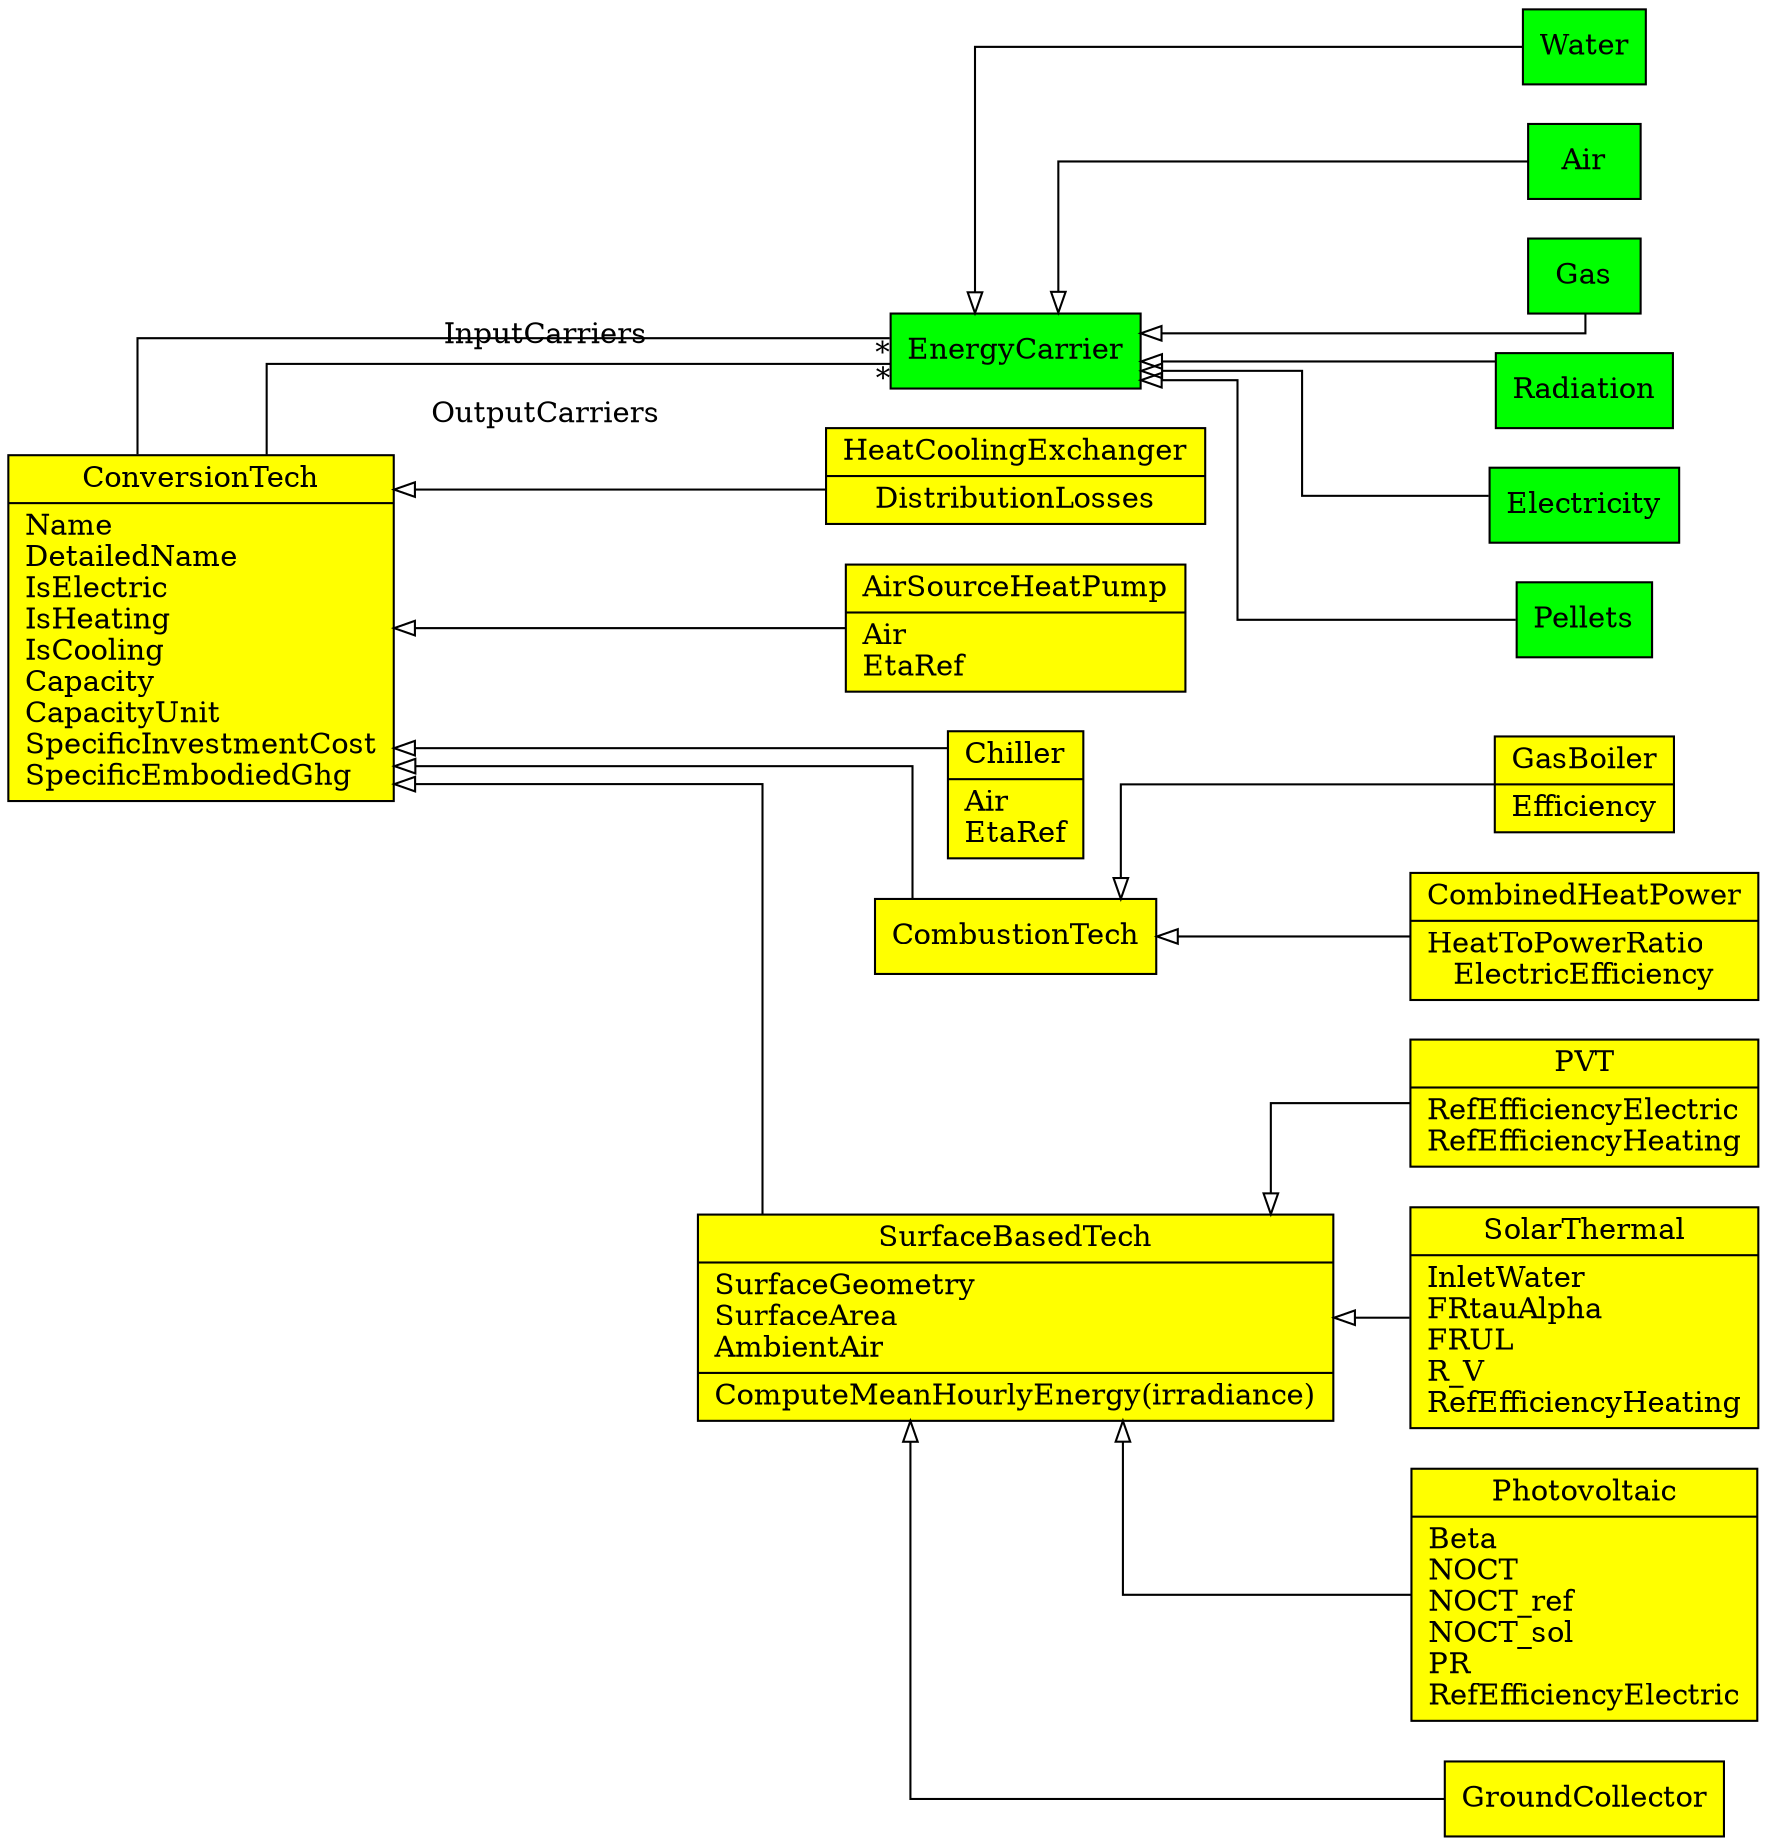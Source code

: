 digraph energysystems {
    rankdir=LR;
    splines=ortho;

    node [shape=record, style=filled];

    
    
    
    subgraph energy_carriers {
        node [style=filled, fillcolor=green];
        edge [arrowtail="empty", dir=back];

        EnergyCarrier;
        EnergyCarrier -> Water;
        EnergyCarrier -> Air;
        EnergyCarrier -> Gas;
        EnergyCarrier -> Radiation;
        EnergyCarrier -> Electricity;
        EnergyCarrier -> Pellets;
    }

    subgraph conversion_technologies {
        edge [arrowtail="empty", dir=back];
        node [fillcolor="yellow"];

        ConversionTech[label="ConversionTech|Name\lDetailedName\lIsElectric\lIsHeating\lIsCooling\lCapacity\lCapacityUnit\lSpecificInvestmentCost\lSpecificEmbodiedGhg\l "];
        
        HeatCoolingExchanger[label="HeatCoolingExchanger|DistributionLosses"]
        AirSourceHeatPump[label="AirSourceHeatPump|Air\lEtaRef\l "]
        Chiller[label="Chiller|Air\lEtaRef\l "]

        ConversionTech -> AirSourceHeatPump;
        ConversionTech -> Chiller;
        ConversionTech -> HeatCoolingExchanger;

        CombustionTech[label="CombustionTech"];
        GasBoiler[label="GasBoiler|Efficiency"];
        CombinedHeatPower[label="CombinedHeatPower|HeatToPowerRatio\lElectricEfficiency "];
        ConversionTech -> CombustionTech;
        CombustionTech -> CombinedHeatPower;
        CombustionTech -> GasBoiler;
        

        SurfaceBasedTech[label="SurfaceBasedTech|SurfaceGeometry\lSurfaceArea\lAmbientAir\l|ComputeMeanHourlyEnergy(irradiance)"];
        PVT[label="PVT|RefEfficiencyElectric\lRefEfficiencyHeating"];
        SolarThermal[label="SolarThermal|InletWater\lFRtauAlpha\lFRUL\lR_V\lRefEfficiencyHeating\l"];
        Photovoltaic[label="Photovoltaic|Beta\lNOCT\lNOCT_ref\lNOCT_sol\lPR\lRefEfficiencyElectric"];

        ConversionTech -> SurfaceBasedTech;
        SurfaceBasedTech -> GroundCollector;
        SurfaceBasedTech -> Photovoltaic;
        SurfaceBasedTech -> PVT;
        SurfaceBasedTech -> SolarThermal;
    }

    ConversionTech -> EnergyCarrier [label="InputCarriers", arrowhead=none, headlabel="*"]
    ConversionTech -> EnergyCarrier [label="OutputCarriers", arrowhead=none, headlabel="*"]
}
